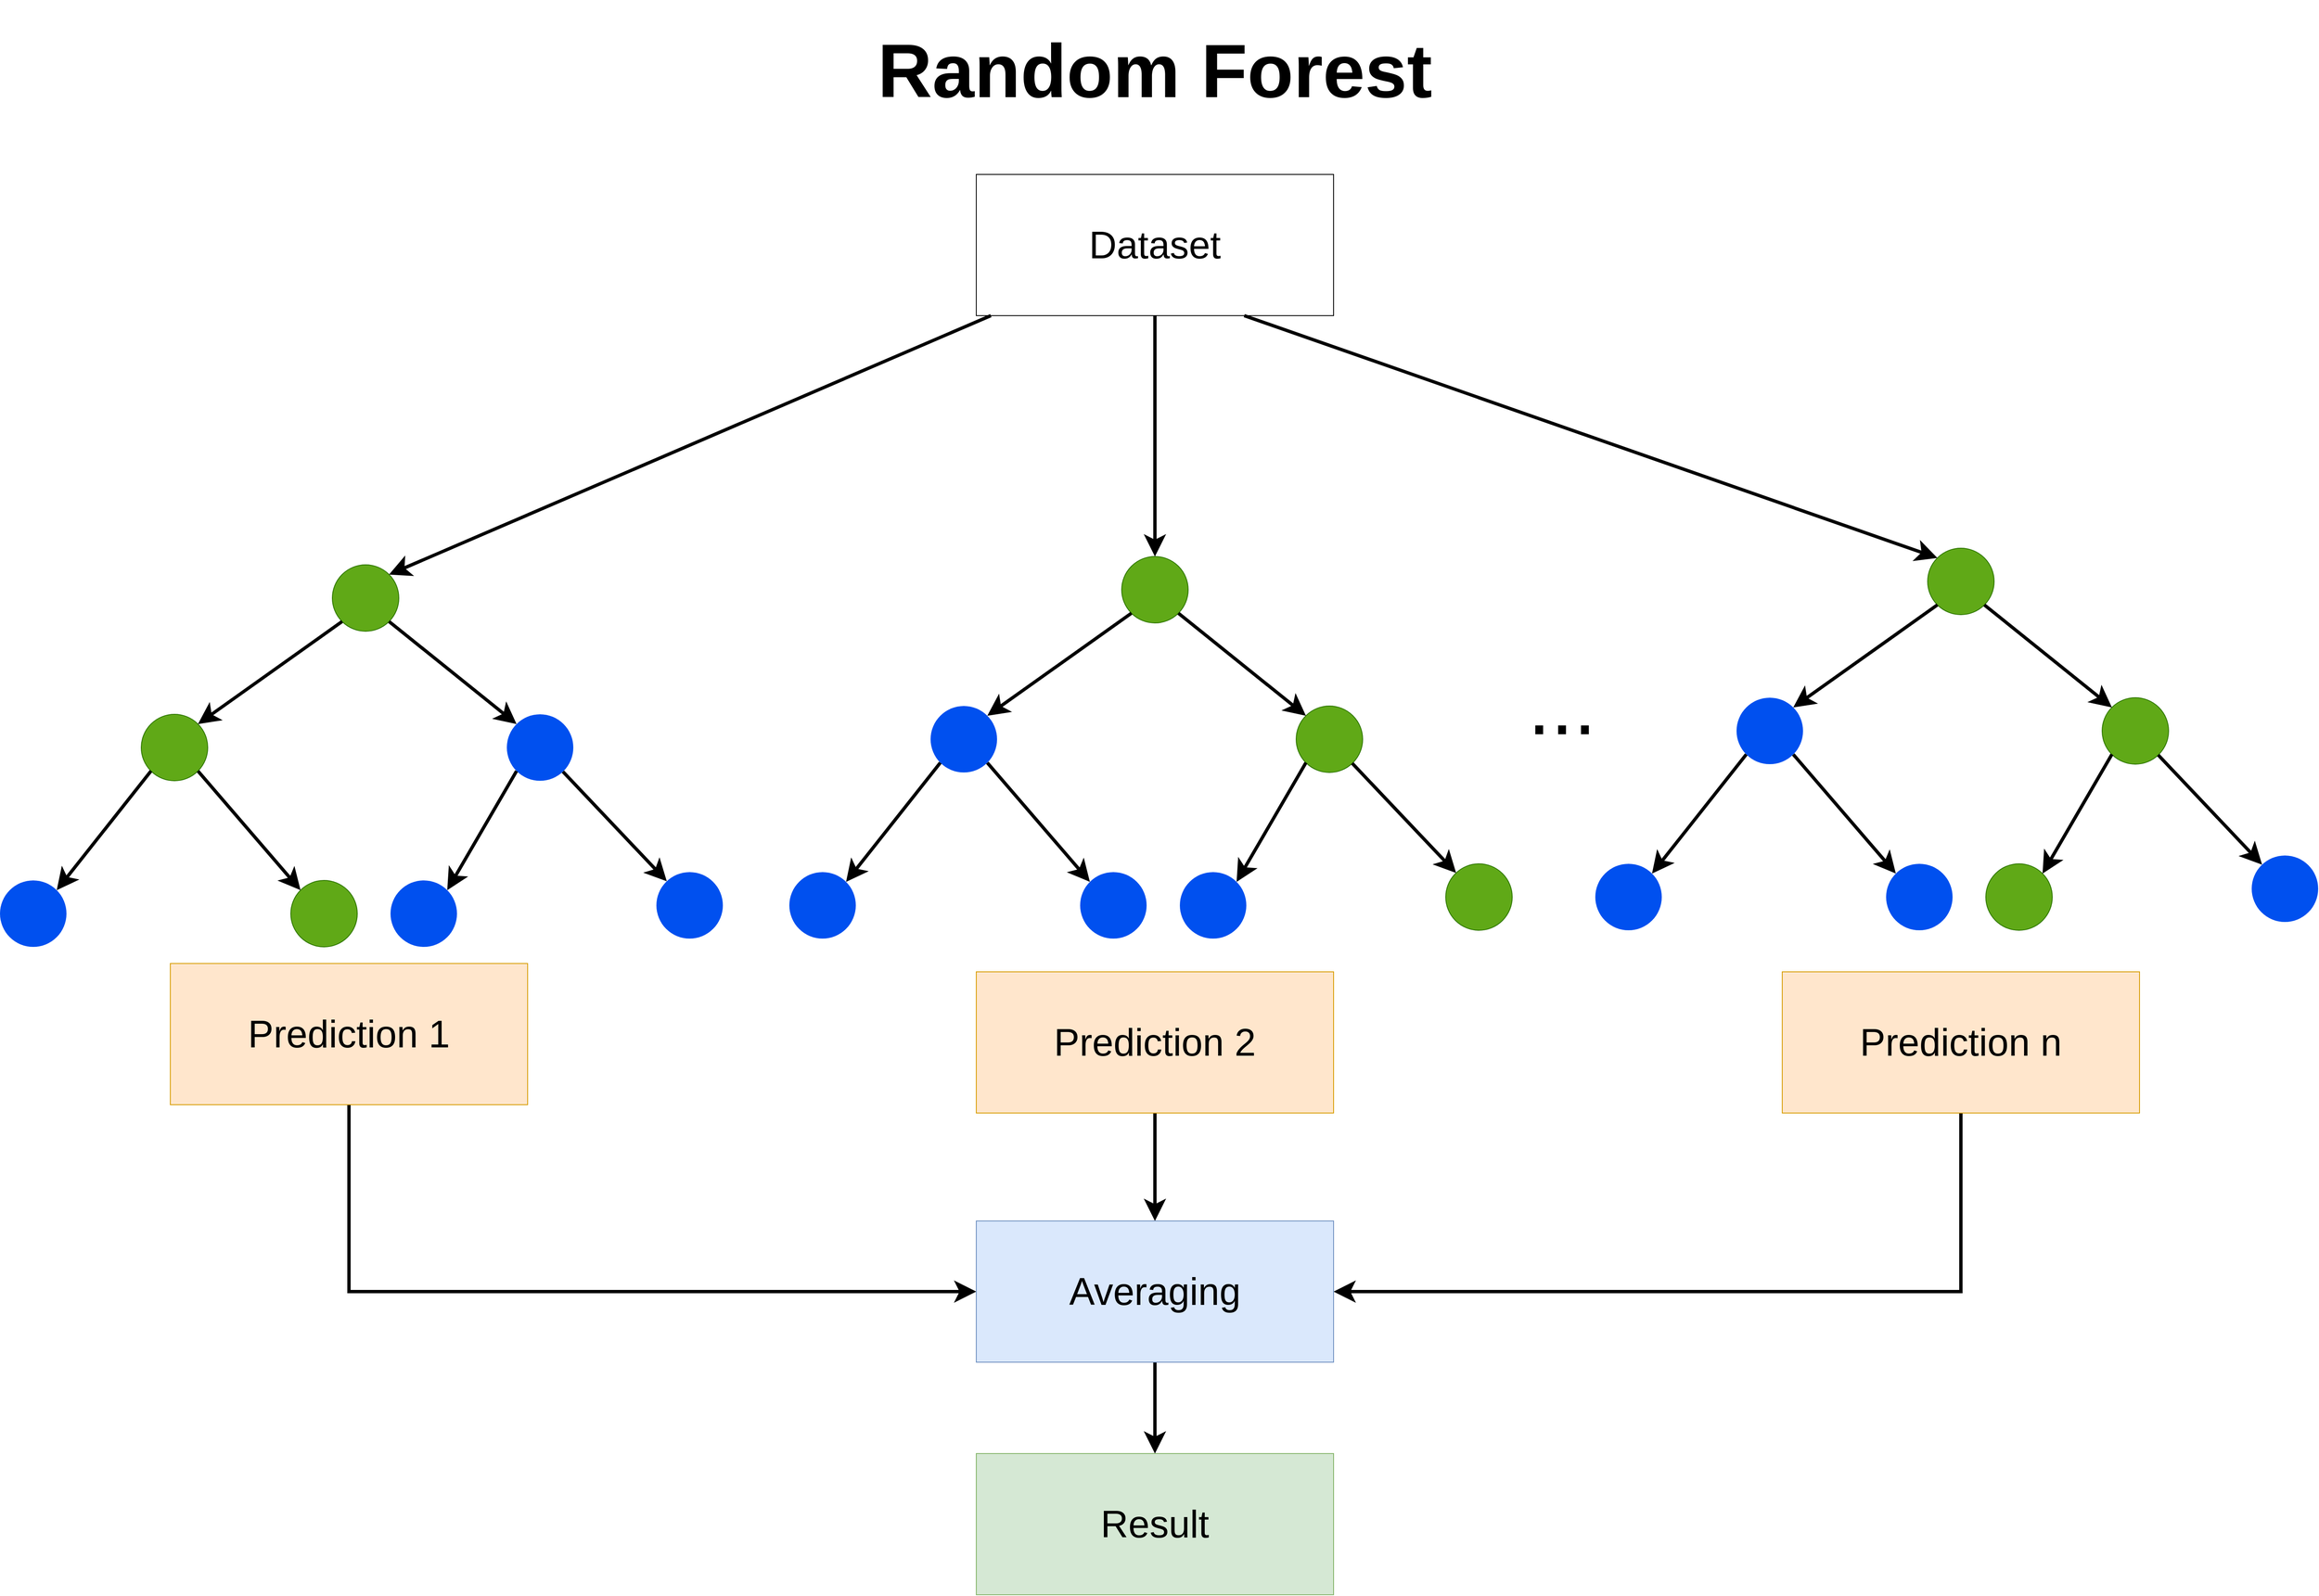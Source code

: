 <mxfile version="26.0.6">
  <diagram name="Page-1" id="NSwqVcK2oXpAER3ZjAsL">
    <mxGraphModel dx="6143" dy="3287" grid="1" gridSize="10" guides="1" tooltips="1" connect="1" arrows="1" fold="1" page="1" pageScale="1" pageWidth="850" pageHeight="1100" math="0" shadow="0">
      <root>
        <mxCell id="0" />
        <mxCell id="1" parent="0" />
        <mxCell id="9Tvwa19tDu2NL2UT3ghP-4" value="" style="ellipse;whiteSpace=wrap;html=1;aspect=fixed;fillColor=#60a917;fontColor=#ffffff;strokeColor=#2D7600;" vertex="1" parent="1">
          <mxGeometry x="270" y="840" width="80" height="80" as="geometry" />
        </mxCell>
        <mxCell id="9Tvwa19tDu2NL2UT3ghP-5" value="" style="ellipse;whiteSpace=wrap;html=1;aspect=fixed;fillColor=#60a917;fontColor=#ffffff;strokeColor=#2D7600;" vertex="1" parent="1">
          <mxGeometry x="40" y="1020" width="80" height="80" as="geometry" />
        </mxCell>
        <mxCell id="9Tvwa19tDu2NL2UT3ghP-6" value="" style="ellipse;whiteSpace=wrap;html=1;aspect=fixed;fillColor=#0050ef;fontColor=#ffffff;strokeColor=none;" vertex="1" parent="1">
          <mxGeometry x="480" y="1020" width="80" height="80" as="geometry" />
        </mxCell>
        <mxCell id="9Tvwa19tDu2NL2UT3ghP-7" value="" style="ellipse;whiteSpace=wrap;html=1;aspect=fixed;fillColor=#0050ef;fontColor=#ffffff;strokeColor=none;" vertex="1" parent="1">
          <mxGeometry x="-130" y="1220" width="80" height="80" as="geometry" />
        </mxCell>
        <mxCell id="9Tvwa19tDu2NL2UT3ghP-8" value="" style="ellipse;whiteSpace=wrap;html=1;aspect=fixed;fillColor=#60a917;fontColor=#ffffff;strokeColor=#2D7600;" vertex="1" parent="1">
          <mxGeometry x="220" y="1220" width="80" height="80" as="geometry" />
        </mxCell>
        <mxCell id="9Tvwa19tDu2NL2UT3ghP-9" value="" style="ellipse;whiteSpace=wrap;html=1;aspect=fixed;fillColor=#0050ef;fontColor=#ffffff;strokeColor=none;" vertex="1" parent="1">
          <mxGeometry x="340" y="1220" width="80" height="80" as="geometry" />
        </mxCell>
        <mxCell id="9Tvwa19tDu2NL2UT3ghP-10" value="" style="ellipse;whiteSpace=wrap;html=1;aspect=fixed;fillColor=#0050ef;fontColor=#ffffff;strokeColor=none;" vertex="1" parent="1">
          <mxGeometry x="660" y="1210" width="80" height="80" as="geometry" />
        </mxCell>
        <mxCell id="9Tvwa19tDu2NL2UT3ghP-12" value="" style="endArrow=classic;html=1;rounded=0;exitX=0;exitY=1;exitDx=0;exitDy=0;entryX=1;entryY=0;entryDx=0;entryDy=0;strokeWidth=4;endSize=14;" edge="1" parent="1" source="9Tvwa19tDu2NL2UT3ghP-4" target="9Tvwa19tDu2NL2UT3ghP-5">
          <mxGeometry width="50" height="50" relative="1" as="geometry">
            <mxPoint x="20" y="920" as="sourcePoint" />
            <mxPoint x="70" y="870" as="targetPoint" />
          </mxGeometry>
        </mxCell>
        <mxCell id="9Tvwa19tDu2NL2UT3ghP-13" value="" style="endArrow=classic;html=1;rounded=0;exitX=0;exitY=1;exitDx=0;exitDy=0;entryX=1;entryY=0;entryDx=0;entryDy=0;strokeWidth=4;endSize=14;" edge="1" parent="1" source="9Tvwa19tDu2NL2UT3ghP-5" target="9Tvwa19tDu2NL2UT3ghP-7">
          <mxGeometry width="50" height="50" relative="1" as="geometry">
            <mxPoint x="24" y="1086" as="sourcePoint" />
            <mxPoint x="-130" y="1210" as="targetPoint" />
          </mxGeometry>
        </mxCell>
        <mxCell id="9Tvwa19tDu2NL2UT3ghP-14" value="" style="endArrow=classic;html=1;rounded=0;exitX=1;exitY=1;exitDx=0;exitDy=0;entryX=0;entryY=0;entryDx=0;entryDy=0;strokeWidth=4;endSize=14;" edge="1" parent="1" source="9Tvwa19tDu2NL2UT3ghP-5" target="9Tvwa19tDu2NL2UT3ghP-8">
          <mxGeometry width="50" height="50" relative="1" as="geometry">
            <mxPoint x="62" y="1098" as="sourcePoint" />
            <mxPoint x="-52" y="1242" as="targetPoint" />
          </mxGeometry>
        </mxCell>
        <mxCell id="9Tvwa19tDu2NL2UT3ghP-15" value="" style="endArrow=classic;html=1;rounded=0;exitX=1;exitY=1;exitDx=0;exitDy=0;entryX=0;entryY=0;entryDx=0;entryDy=0;strokeWidth=4;endSize=14;" edge="1" parent="1" source="9Tvwa19tDu2NL2UT3ghP-4" target="9Tvwa19tDu2NL2UT3ghP-6">
          <mxGeometry width="50" height="50" relative="1" as="geometry">
            <mxPoint x="350" y="870" as="sourcePoint" />
            <mxPoint x="474" y="1014" as="targetPoint" />
          </mxGeometry>
        </mxCell>
        <mxCell id="9Tvwa19tDu2NL2UT3ghP-16" value="" style="endArrow=classic;html=1;rounded=0;strokeWidth=4;endSize=14;" edge="1" parent="1" source="9Tvwa19tDu2NL2UT3ghP-6" target="9Tvwa19tDu2NL2UT3ghP-10">
          <mxGeometry width="50" height="50" relative="1" as="geometry">
            <mxPoint x="550" y="1090" as="sourcePoint" />
            <mxPoint x="674" y="1234" as="targetPoint" />
          </mxGeometry>
        </mxCell>
        <mxCell id="9Tvwa19tDu2NL2UT3ghP-17" value="" style="endArrow=classic;html=1;rounded=0;exitX=0;exitY=1;exitDx=0;exitDy=0;entryX=1;entryY=0;entryDx=0;entryDy=0;strokeWidth=4;endSize=14;" edge="1" parent="1" source="9Tvwa19tDu2NL2UT3ghP-6" target="9Tvwa19tDu2NL2UT3ghP-9">
          <mxGeometry width="50" height="50" relative="1" as="geometry">
            <mxPoint x="410" y="1110" as="sourcePoint" />
            <mxPoint x="534" y="1254" as="targetPoint" />
          </mxGeometry>
        </mxCell>
        <mxCell id="9Tvwa19tDu2NL2UT3ghP-18" value="" style="ellipse;whiteSpace=wrap;html=1;aspect=fixed;fillColor=#60a917;fontColor=#ffffff;strokeColor=#2D7600;" vertex="1" parent="1">
          <mxGeometry x="1220" y="830" width="80" height="80" as="geometry" />
        </mxCell>
        <mxCell id="9Tvwa19tDu2NL2UT3ghP-19" value="" style="ellipse;whiteSpace=wrap;html=1;aspect=fixed;fillColor=#0050ef;fontColor=#ffffff;strokeColor=none;" vertex="1" parent="1">
          <mxGeometry x="990" y="1010" width="80" height="80" as="geometry" />
        </mxCell>
        <mxCell id="9Tvwa19tDu2NL2UT3ghP-20" value="" style="ellipse;whiteSpace=wrap;html=1;aspect=fixed;fillColor=#60a917;fontColor=#ffffff;strokeColor=#2D7600;" vertex="1" parent="1">
          <mxGeometry x="1430" y="1010" width="80" height="80" as="geometry" />
        </mxCell>
        <mxCell id="9Tvwa19tDu2NL2UT3ghP-21" value="" style="ellipse;whiteSpace=wrap;html=1;aspect=fixed;fillColor=#0050ef;fontColor=#ffffff;strokeColor=none;" vertex="1" parent="1">
          <mxGeometry x="820" y="1210" width="80" height="80" as="geometry" />
        </mxCell>
        <mxCell id="9Tvwa19tDu2NL2UT3ghP-22" value="" style="ellipse;whiteSpace=wrap;html=1;aspect=fixed;fillColor=#0050ef;fontColor=#ffffff;strokeColor=none;" vertex="1" parent="1">
          <mxGeometry x="1170" y="1210" width="80" height="80" as="geometry" />
        </mxCell>
        <mxCell id="9Tvwa19tDu2NL2UT3ghP-23" value="" style="ellipse;whiteSpace=wrap;html=1;aspect=fixed;fillColor=#0050ef;fontColor=#ffffff;strokeColor=none;" vertex="1" parent="1">
          <mxGeometry x="1290" y="1210" width="80" height="80" as="geometry" />
        </mxCell>
        <mxCell id="9Tvwa19tDu2NL2UT3ghP-24" value="" style="ellipse;whiteSpace=wrap;html=1;aspect=fixed;fillColor=#60a917;fontColor=#ffffff;strokeColor=#2D7600;" vertex="1" parent="1">
          <mxGeometry x="1610" y="1200" width="80" height="80" as="geometry" />
        </mxCell>
        <mxCell id="9Tvwa19tDu2NL2UT3ghP-25" value="" style="endArrow=classic;html=1;rounded=0;exitX=0;exitY=1;exitDx=0;exitDy=0;entryX=1;entryY=0;entryDx=0;entryDy=0;strokeWidth=4;endSize=14;" edge="1" source="9Tvwa19tDu2NL2UT3ghP-18" target="9Tvwa19tDu2NL2UT3ghP-19" parent="1">
          <mxGeometry width="50" height="50" relative="1" as="geometry">
            <mxPoint x="970" y="910" as="sourcePoint" />
            <mxPoint x="1020" y="860" as="targetPoint" />
          </mxGeometry>
        </mxCell>
        <mxCell id="9Tvwa19tDu2NL2UT3ghP-26" value="" style="endArrow=classic;html=1;rounded=0;exitX=0;exitY=1;exitDx=0;exitDy=0;entryX=1;entryY=0;entryDx=0;entryDy=0;strokeWidth=4;endSize=14;" edge="1" source="9Tvwa19tDu2NL2UT3ghP-19" target="9Tvwa19tDu2NL2UT3ghP-21" parent="1">
          <mxGeometry width="50" height="50" relative="1" as="geometry">
            <mxPoint x="974" y="1076" as="sourcePoint" />
            <mxPoint x="820" y="1200" as="targetPoint" />
          </mxGeometry>
        </mxCell>
        <mxCell id="9Tvwa19tDu2NL2UT3ghP-27" value="" style="endArrow=classic;html=1;rounded=0;exitX=1;exitY=1;exitDx=0;exitDy=0;entryX=0;entryY=0;entryDx=0;entryDy=0;strokeWidth=4;endSize=14;" edge="1" source="9Tvwa19tDu2NL2UT3ghP-19" target="9Tvwa19tDu2NL2UT3ghP-22" parent="1">
          <mxGeometry width="50" height="50" relative="1" as="geometry">
            <mxPoint x="1012" y="1088" as="sourcePoint" />
            <mxPoint x="898" y="1232" as="targetPoint" />
          </mxGeometry>
        </mxCell>
        <mxCell id="9Tvwa19tDu2NL2UT3ghP-28" value="" style="endArrow=classic;html=1;rounded=0;exitX=1;exitY=1;exitDx=0;exitDy=0;entryX=0;entryY=0;entryDx=0;entryDy=0;strokeWidth=4;endSize=14;" edge="1" source="9Tvwa19tDu2NL2UT3ghP-18" target="9Tvwa19tDu2NL2UT3ghP-20" parent="1">
          <mxGeometry width="50" height="50" relative="1" as="geometry">
            <mxPoint x="1300" y="860" as="sourcePoint" />
            <mxPoint x="1424" y="1004" as="targetPoint" />
          </mxGeometry>
        </mxCell>
        <mxCell id="9Tvwa19tDu2NL2UT3ghP-29" value="" style="endArrow=classic;html=1;rounded=0;strokeWidth=4;endSize=14;" edge="1" source="9Tvwa19tDu2NL2UT3ghP-20" target="9Tvwa19tDu2NL2UT3ghP-24" parent="1">
          <mxGeometry width="50" height="50" relative="1" as="geometry">
            <mxPoint x="1500" y="1080" as="sourcePoint" />
            <mxPoint x="1624" y="1224" as="targetPoint" />
          </mxGeometry>
        </mxCell>
        <mxCell id="9Tvwa19tDu2NL2UT3ghP-30" value="" style="endArrow=classic;html=1;rounded=0;exitX=0;exitY=1;exitDx=0;exitDy=0;entryX=1;entryY=0;entryDx=0;entryDy=0;strokeWidth=4;endSize=14;" edge="1" source="9Tvwa19tDu2NL2UT3ghP-20" target="9Tvwa19tDu2NL2UT3ghP-23" parent="1">
          <mxGeometry width="50" height="50" relative="1" as="geometry">
            <mxPoint x="1360" y="1100" as="sourcePoint" />
            <mxPoint x="1484" y="1244" as="targetPoint" />
          </mxGeometry>
        </mxCell>
        <mxCell id="9Tvwa19tDu2NL2UT3ghP-31" value="" style="ellipse;whiteSpace=wrap;html=1;aspect=fixed;fillColor=#60a917;fontColor=#ffffff;strokeColor=#2D7600;" vertex="1" parent="1">
          <mxGeometry x="2190" y="820" width="80" height="80" as="geometry" />
        </mxCell>
        <mxCell id="9Tvwa19tDu2NL2UT3ghP-32" value="" style="ellipse;whiteSpace=wrap;html=1;aspect=fixed;fillColor=#0050ef;fontColor=#ffffff;strokeColor=none;" vertex="1" parent="1">
          <mxGeometry x="1960" y="1000" width="80" height="80" as="geometry" />
        </mxCell>
        <mxCell id="9Tvwa19tDu2NL2UT3ghP-33" value="" style="ellipse;whiteSpace=wrap;html=1;aspect=fixed;fillColor=#60a917;fontColor=#ffffff;strokeColor=#2D7600;" vertex="1" parent="1">
          <mxGeometry x="2400" y="1000" width="80" height="80" as="geometry" />
        </mxCell>
        <mxCell id="9Tvwa19tDu2NL2UT3ghP-34" value="" style="ellipse;whiteSpace=wrap;html=1;aspect=fixed;fillColor=#0050ef;fontColor=#ffffff;strokeColor=none;" vertex="1" parent="1">
          <mxGeometry x="1790" y="1200" width="80" height="80" as="geometry" />
        </mxCell>
        <mxCell id="9Tvwa19tDu2NL2UT3ghP-35" value="" style="ellipse;whiteSpace=wrap;html=1;aspect=fixed;fillColor=#0050ef;fontColor=#ffffff;strokeColor=none;" vertex="1" parent="1">
          <mxGeometry x="2140" y="1200" width="80" height="80" as="geometry" />
        </mxCell>
        <mxCell id="9Tvwa19tDu2NL2UT3ghP-36" value="" style="ellipse;whiteSpace=wrap;html=1;aspect=fixed;fillColor=#60a917;fontColor=#ffffff;strokeColor=#2D7600;" vertex="1" parent="1">
          <mxGeometry x="2260" y="1200" width="80" height="80" as="geometry" />
        </mxCell>
        <mxCell id="9Tvwa19tDu2NL2UT3ghP-37" value="" style="ellipse;whiteSpace=wrap;html=1;aspect=fixed;fillColor=#0050ef;fontColor=#ffffff;strokeColor=none;" vertex="1" parent="1">
          <mxGeometry x="2580" y="1190" width="80" height="80" as="geometry" />
        </mxCell>
        <mxCell id="9Tvwa19tDu2NL2UT3ghP-38" value="" style="endArrow=classic;html=1;rounded=0;exitX=0;exitY=1;exitDx=0;exitDy=0;entryX=1;entryY=0;entryDx=0;entryDy=0;strokeWidth=4;endSize=14;" edge="1" source="9Tvwa19tDu2NL2UT3ghP-31" target="9Tvwa19tDu2NL2UT3ghP-32" parent="1">
          <mxGeometry width="50" height="50" relative="1" as="geometry">
            <mxPoint x="1940" y="900" as="sourcePoint" />
            <mxPoint x="1990" y="850" as="targetPoint" />
          </mxGeometry>
        </mxCell>
        <mxCell id="9Tvwa19tDu2NL2UT3ghP-39" value="" style="endArrow=classic;html=1;rounded=0;exitX=0;exitY=1;exitDx=0;exitDy=0;entryX=1;entryY=0;entryDx=0;entryDy=0;strokeWidth=4;endSize=14;" edge="1" source="9Tvwa19tDu2NL2UT3ghP-32" target="9Tvwa19tDu2NL2UT3ghP-34" parent="1">
          <mxGeometry width="50" height="50" relative="1" as="geometry">
            <mxPoint x="1944" y="1066" as="sourcePoint" />
            <mxPoint x="1790" y="1190" as="targetPoint" />
          </mxGeometry>
        </mxCell>
        <mxCell id="9Tvwa19tDu2NL2UT3ghP-40" value="" style="endArrow=classic;html=1;rounded=0;exitX=1;exitY=1;exitDx=0;exitDy=0;entryX=0;entryY=0;entryDx=0;entryDy=0;strokeWidth=4;endSize=14;" edge="1" source="9Tvwa19tDu2NL2UT3ghP-32" target="9Tvwa19tDu2NL2UT3ghP-35" parent="1">
          <mxGeometry width="50" height="50" relative="1" as="geometry">
            <mxPoint x="1982" y="1078" as="sourcePoint" />
            <mxPoint x="1868" y="1222" as="targetPoint" />
          </mxGeometry>
        </mxCell>
        <mxCell id="9Tvwa19tDu2NL2UT3ghP-41" value="" style="endArrow=classic;html=1;rounded=0;exitX=1;exitY=1;exitDx=0;exitDy=0;entryX=0;entryY=0;entryDx=0;entryDy=0;strokeWidth=4;endSize=14;" edge="1" source="9Tvwa19tDu2NL2UT3ghP-31" target="9Tvwa19tDu2NL2UT3ghP-33" parent="1">
          <mxGeometry width="50" height="50" relative="1" as="geometry">
            <mxPoint x="2270" y="850" as="sourcePoint" />
            <mxPoint x="2394" y="994" as="targetPoint" />
          </mxGeometry>
        </mxCell>
        <mxCell id="9Tvwa19tDu2NL2UT3ghP-42" value="" style="endArrow=classic;html=1;rounded=0;strokeWidth=4;endSize=14;" edge="1" source="9Tvwa19tDu2NL2UT3ghP-33" target="9Tvwa19tDu2NL2UT3ghP-37" parent="1">
          <mxGeometry width="50" height="50" relative="1" as="geometry">
            <mxPoint x="2470" y="1070" as="sourcePoint" />
            <mxPoint x="2594" y="1214" as="targetPoint" />
          </mxGeometry>
        </mxCell>
        <mxCell id="9Tvwa19tDu2NL2UT3ghP-43" value="" style="endArrow=classic;html=1;rounded=0;exitX=0;exitY=1;exitDx=0;exitDy=0;entryX=1;entryY=0;entryDx=0;entryDy=0;strokeWidth=4;endSize=14;" edge="1" source="9Tvwa19tDu2NL2UT3ghP-33" target="9Tvwa19tDu2NL2UT3ghP-36" parent="1">
          <mxGeometry width="50" height="50" relative="1" as="geometry">
            <mxPoint x="2330" y="1090" as="sourcePoint" />
            <mxPoint x="2454" y="1234" as="targetPoint" />
          </mxGeometry>
        </mxCell>
        <mxCell id="9Tvwa19tDu2NL2UT3ghP-44" value="..." style="text;html=1;align=center;verticalAlign=middle;whiteSpace=wrap;rounded=0;fontSize=99;" vertex="1" parent="1">
          <mxGeometry x="1720" y="930" width="60" height="160" as="geometry" />
        </mxCell>
        <mxCell id="9Tvwa19tDu2NL2UT3ghP-45" value="" style="rounded=0;whiteSpace=wrap;html=1;" vertex="1" parent="1">
          <mxGeometry x="1045" y="370" width="430" height="170" as="geometry" />
        </mxCell>
        <mxCell id="9Tvwa19tDu2NL2UT3ghP-46" value="" style="endArrow=classic;html=1;rounded=0;exitX=0.75;exitY=1;exitDx=0;exitDy=0;entryX=0;entryY=0;entryDx=0;entryDy=0;strokeWidth=4;endSize=14;" edge="1" parent="1" source="9Tvwa19tDu2NL2UT3ghP-45" target="9Tvwa19tDu2NL2UT3ghP-31">
          <mxGeometry width="50" height="50" relative="1" as="geometry">
            <mxPoint x="790" y="740" as="sourcePoint" />
            <mxPoint x="840" y="690" as="targetPoint" />
          </mxGeometry>
        </mxCell>
        <mxCell id="9Tvwa19tDu2NL2UT3ghP-47" value="" style="endArrow=classic;html=1;rounded=0;exitX=0.5;exitY=1;exitDx=0;exitDy=0;entryX=0.5;entryY=0;entryDx=0;entryDy=0;strokeWidth=4;endSize=14;" edge="1" parent="1" source="9Tvwa19tDu2NL2UT3ghP-45" target="9Tvwa19tDu2NL2UT3ghP-18">
          <mxGeometry width="50" height="50" relative="1" as="geometry">
            <mxPoint x="800" y="750" as="sourcePoint" />
            <mxPoint x="850" y="700" as="targetPoint" />
          </mxGeometry>
        </mxCell>
        <mxCell id="9Tvwa19tDu2NL2UT3ghP-48" value="" style="endArrow=classic;html=1;rounded=0;entryX=1;entryY=0;entryDx=0;entryDy=0;strokeWidth=4;endSize=14;" edge="1" parent="1" source="9Tvwa19tDu2NL2UT3ghP-45" target="9Tvwa19tDu2NL2UT3ghP-4">
          <mxGeometry width="50" height="50" relative="1" as="geometry">
            <mxPoint x="810" y="760" as="sourcePoint" />
            <mxPoint x="860" y="710" as="targetPoint" />
          </mxGeometry>
        </mxCell>
        <mxCell id="9Tvwa19tDu2NL2UT3ghP-49" value="Dataset" style="text;html=1;align=center;verticalAlign=middle;whiteSpace=wrap;rounded=0;fontSize=46;" vertex="1" parent="1">
          <mxGeometry x="1120" y="400" width="280" height="110" as="geometry" />
        </mxCell>
        <mxCell id="9Tvwa19tDu2NL2UT3ghP-60" style="edgeStyle=orthogonalEdgeStyle;rounded=0;orthogonalLoop=1;jettySize=auto;html=1;exitX=0.5;exitY=1;exitDx=0;exitDy=0;entryX=0;entryY=0.5;entryDx=0;entryDy=0;strokeWidth=4;endSize=14;" edge="1" parent="1" source="9Tvwa19tDu2NL2UT3ghP-50" target="9Tvwa19tDu2NL2UT3ghP-56">
          <mxGeometry relative="1" as="geometry" />
        </mxCell>
        <mxCell id="9Tvwa19tDu2NL2UT3ghP-50" value="" style="rounded=0;whiteSpace=wrap;html=1;fillColor=#ffe6cc;strokeColor=#d79b00;" vertex="1" parent="1">
          <mxGeometry x="75" y="1320" width="430" height="170" as="geometry" />
        </mxCell>
        <mxCell id="9Tvwa19tDu2NL2UT3ghP-51" value="Prediction 1" style="text;html=1;align=center;verticalAlign=middle;whiteSpace=wrap;rounded=0;fontSize=46;" vertex="1" parent="1">
          <mxGeometry x="150" y="1350" width="280" height="110" as="geometry" />
        </mxCell>
        <mxCell id="9Tvwa19tDu2NL2UT3ghP-64" style="edgeStyle=orthogonalEdgeStyle;rounded=0;orthogonalLoop=1;jettySize=auto;html=1;exitX=0.5;exitY=1;exitDx=0;exitDy=0;entryX=0.5;entryY=0;entryDx=0;entryDy=0;strokeWidth=4;endSize=14;" edge="1" parent="1" source="9Tvwa19tDu2NL2UT3ghP-52" target="9Tvwa19tDu2NL2UT3ghP-56">
          <mxGeometry relative="1" as="geometry" />
        </mxCell>
        <mxCell id="9Tvwa19tDu2NL2UT3ghP-52" value="" style="rounded=0;whiteSpace=wrap;html=1;fillColor=#ffe6cc;strokeColor=#d79b00;" vertex="1" parent="1">
          <mxGeometry x="1045" y="1330" width="430" height="170" as="geometry" />
        </mxCell>
        <mxCell id="9Tvwa19tDu2NL2UT3ghP-53" value="Prediction 2" style="text;html=1;align=center;verticalAlign=middle;whiteSpace=wrap;rounded=0;fontSize=46;" vertex="1" parent="1">
          <mxGeometry x="1120" y="1360" width="280" height="110" as="geometry" />
        </mxCell>
        <mxCell id="9Tvwa19tDu2NL2UT3ghP-62" style="edgeStyle=orthogonalEdgeStyle;rounded=0;orthogonalLoop=1;jettySize=auto;html=1;exitX=0.5;exitY=1;exitDx=0;exitDy=0;entryX=1;entryY=0.5;entryDx=0;entryDy=0;strokeWidth=4;endSize=14;" edge="1" parent="1" source="9Tvwa19tDu2NL2UT3ghP-54" target="9Tvwa19tDu2NL2UT3ghP-56">
          <mxGeometry relative="1" as="geometry" />
        </mxCell>
        <mxCell id="9Tvwa19tDu2NL2UT3ghP-54" value="" style="rounded=0;whiteSpace=wrap;html=1;fillColor=#ffe6cc;strokeColor=#d79b00;" vertex="1" parent="1">
          <mxGeometry x="2015" y="1330" width="430" height="170" as="geometry" />
        </mxCell>
        <mxCell id="9Tvwa19tDu2NL2UT3ghP-55" value="Prediction n" style="text;html=1;align=center;verticalAlign=middle;whiteSpace=wrap;rounded=0;fontSize=46;" vertex="1" parent="1">
          <mxGeometry x="2090" y="1360" width="280" height="110" as="geometry" />
        </mxCell>
        <mxCell id="9Tvwa19tDu2NL2UT3ghP-63" style="edgeStyle=orthogonalEdgeStyle;rounded=0;orthogonalLoop=1;jettySize=auto;html=1;exitX=0.5;exitY=1;exitDx=0;exitDy=0;entryX=0.5;entryY=0;entryDx=0;entryDy=0;strokeWidth=4;endSize=14;" edge="1" parent="1" source="9Tvwa19tDu2NL2UT3ghP-56" target="9Tvwa19tDu2NL2UT3ghP-58">
          <mxGeometry relative="1" as="geometry" />
        </mxCell>
        <mxCell id="9Tvwa19tDu2NL2UT3ghP-56" value="" style="rounded=0;whiteSpace=wrap;html=1;fillColor=#dae8fc;strokeColor=#6c8ebf;" vertex="1" parent="1">
          <mxGeometry x="1045" y="1630" width="430" height="170" as="geometry" />
        </mxCell>
        <mxCell id="9Tvwa19tDu2NL2UT3ghP-57" value="Averaging" style="text;html=1;align=center;verticalAlign=middle;whiteSpace=wrap;rounded=0;fontSize=46;" vertex="1" parent="1">
          <mxGeometry x="1120" y="1660" width="280" height="110" as="geometry" />
        </mxCell>
        <mxCell id="9Tvwa19tDu2NL2UT3ghP-58" value="" style="rounded=0;whiteSpace=wrap;html=1;fillColor=#d5e8d4;strokeColor=#82b366;" vertex="1" parent="1">
          <mxGeometry x="1045" y="1910" width="430" height="170" as="geometry" />
        </mxCell>
        <mxCell id="9Tvwa19tDu2NL2UT3ghP-59" value="Result" style="text;html=1;align=center;verticalAlign=middle;whiteSpace=wrap;rounded=0;fontSize=46;" vertex="1" parent="1">
          <mxGeometry x="1120" y="1940" width="280" height="110" as="geometry" />
        </mxCell>
        <mxCell id="9Tvwa19tDu2NL2UT3ghP-65" value="Random Forest" style="text;html=1;align=center;verticalAlign=middle;whiteSpace=wrap;rounded=0;fontSize=91;fontStyle=1" vertex="1" parent="1">
          <mxGeometry x="840" y="160" width="840" height="170" as="geometry" />
        </mxCell>
      </root>
    </mxGraphModel>
  </diagram>
</mxfile>
